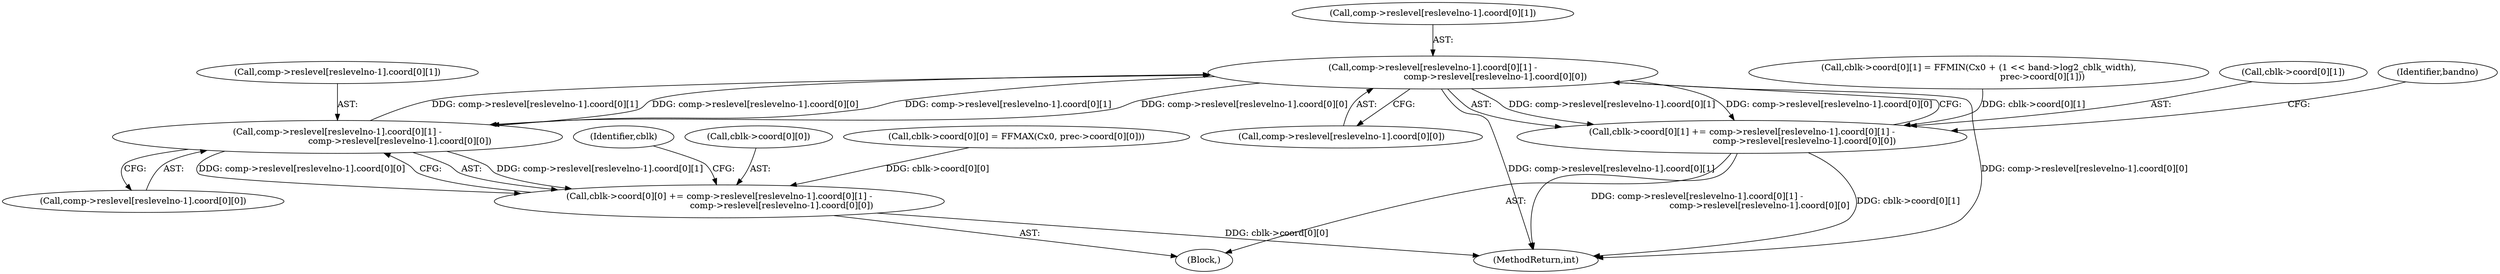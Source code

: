 digraph "0_FFmpeg_912ce9dd2080c5837285a471d750fa311e09b555_0@array" {
"1001440" [label="(Call,comp->reslevel[reslevelno-1].coord[0][1] -\n                                             comp->reslevel[reslevelno-1].coord[0][0])"];
"1001405" [label="(Call,comp->reslevel[reslevelno-1].coord[0][1] -\n                                             comp->reslevel[reslevelno-1].coord[0][0])"];
"1001440" [label="(Call,comp->reslevel[reslevelno-1].coord[0][1] -\n                                             comp->reslevel[reslevelno-1].coord[0][0])"];
"1001397" [label="(Call,cblk->coord[0][0] += comp->reslevel[reslevelno-1].coord[0][1] -\n                                             comp->reslevel[reslevelno-1].coord[0][0])"];
"1001432" [label="(Call,cblk->coord[0][1] += comp->reslevel[reslevelno-1].coord[0][1] -\n                                             comp->reslevel[reslevelno-1].coord[0][0])"];
"1001405" [label="(Call,comp->reslevel[reslevelno-1].coord[0][1] -\n                                             comp->reslevel[reslevelno-1].coord[0][0])"];
"1001454" [label="(Call,comp->reslevel[reslevelno-1].coord[0][0])"];
"1001432" [label="(Call,cblk->coord[0][1] += comp->reslevel[reslevelno-1].coord[0][1] -\n                                             comp->reslevel[reslevelno-1].coord[0][0])"];
"1001419" [label="(Call,comp->reslevel[reslevelno-1].coord[0][0])"];
"1001573" [label="(MethodReturn,int)"];
"1001433" [label="(Call,cblk->coord[0][1])"];
"1001406" [label="(Call,comp->reslevel[reslevelno-1].coord[0][1])"];
"1001397" [label="(Call,cblk->coord[0][0] += comp->reslevel[reslevelno-1].coord[0][1] -\n                                             comp->reslevel[reslevelno-1].coord[0][0])"];
"1001436" [label="(Identifier,cblk)"];
"1001470" [label="(Identifier,bandno)"];
"1001342" [label="(Call,cblk->coord[0][1] = FFMIN(Cx0 + (1 << band->log2_cblk_width),\n                                              prec->coord[0][1]))"];
"1001440" [label="(Call,comp->reslevel[reslevelno-1].coord[0][1] -\n                                             comp->reslevel[reslevelno-1].coord[0][0])"];
"1001441" [label="(Call,comp->reslevel[reslevelno-1].coord[0][1])"];
"1001398" [label="(Call,cblk->coord[0][0])"];
"1001396" [label="(Block,)"];
"1001278" [label="(Call,cblk->coord[0][0] = FFMAX(Cx0, prec->coord[0][0]))"];
"1001440" -> "1001432"  [label="AST: "];
"1001440" -> "1001454"  [label="CFG: "];
"1001441" -> "1001440"  [label="AST: "];
"1001454" -> "1001440"  [label="AST: "];
"1001432" -> "1001440"  [label="CFG: "];
"1001440" -> "1001573"  [label="DDG: comp->reslevel[reslevelno-1].coord[0][0]"];
"1001440" -> "1001573"  [label="DDG: comp->reslevel[reslevelno-1].coord[0][1]"];
"1001440" -> "1001405"  [label="DDG: comp->reslevel[reslevelno-1].coord[0][1]"];
"1001440" -> "1001405"  [label="DDG: comp->reslevel[reslevelno-1].coord[0][0]"];
"1001440" -> "1001432"  [label="DDG: comp->reslevel[reslevelno-1].coord[0][1]"];
"1001440" -> "1001432"  [label="DDG: comp->reslevel[reslevelno-1].coord[0][0]"];
"1001405" -> "1001440"  [label="DDG: comp->reslevel[reslevelno-1].coord[0][1]"];
"1001405" -> "1001440"  [label="DDG: comp->reslevel[reslevelno-1].coord[0][0]"];
"1001405" -> "1001397"  [label="AST: "];
"1001405" -> "1001419"  [label="CFG: "];
"1001406" -> "1001405"  [label="AST: "];
"1001419" -> "1001405"  [label="AST: "];
"1001397" -> "1001405"  [label="CFG: "];
"1001405" -> "1001397"  [label="DDG: comp->reslevel[reslevelno-1].coord[0][1]"];
"1001405" -> "1001397"  [label="DDG: comp->reslevel[reslevelno-1].coord[0][0]"];
"1001397" -> "1001396"  [label="AST: "];
"1001398" -> "1001397"  [label="AST: "];
"1001436" -> "1001397"  [label="CFG: "];
"1001397" -> "1001573"  [label="DDG: cblk->coord[0][0]"];
"1001278" -> "1001397"  [label="DDG: cblk->coord[0][0]"];
"1001432" -> "1001396"  [label="AST: "];
"1001433" -> "1001432"  [label="AST: "];
"1001470" -> "1001432"  [label="CFG: "];
"1001432" -> "1001573"  [label="DDG: comp->reslevel[reslevelno-1].coord[0][1] -\n                                             comp->reslevel[reslevelno-1].coord[0][0]"];
"1001432" -> "1001573"  [label="DDG: cblk->coord[0][1]"];
"1001342" -> "1001432"  [label="DDG: cblk->coord[0][1]"];
}
